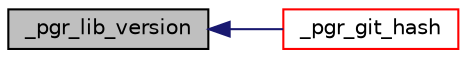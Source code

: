 digraph "_pgr_lib_version"
{
  edge [fontname="Helvetica",fontsize="10",labelfontname="Helvetica",labelfontsize="10"];
  node [fontname="Helvetica",fontsize="10",shape=record];
  rankdir="LR";
  Node54 [label="_pgr_lib_version",height=0.2,width=0.4,color="black", fillcolor="grey75", style="filled", fontcolor="black"];
  Node54 -> Node55 [dir="back",color="midnightblue",fontsize="10",style="solid",fontname="Helvetica"];
  Node55 [label="_pgr_git_hash",height=0.2,width=0.4,color="red", fillcolor="white", style="filled",URL="$__version_8c.html#aab896717c6e9776f5007a8d51008278c"];
}
